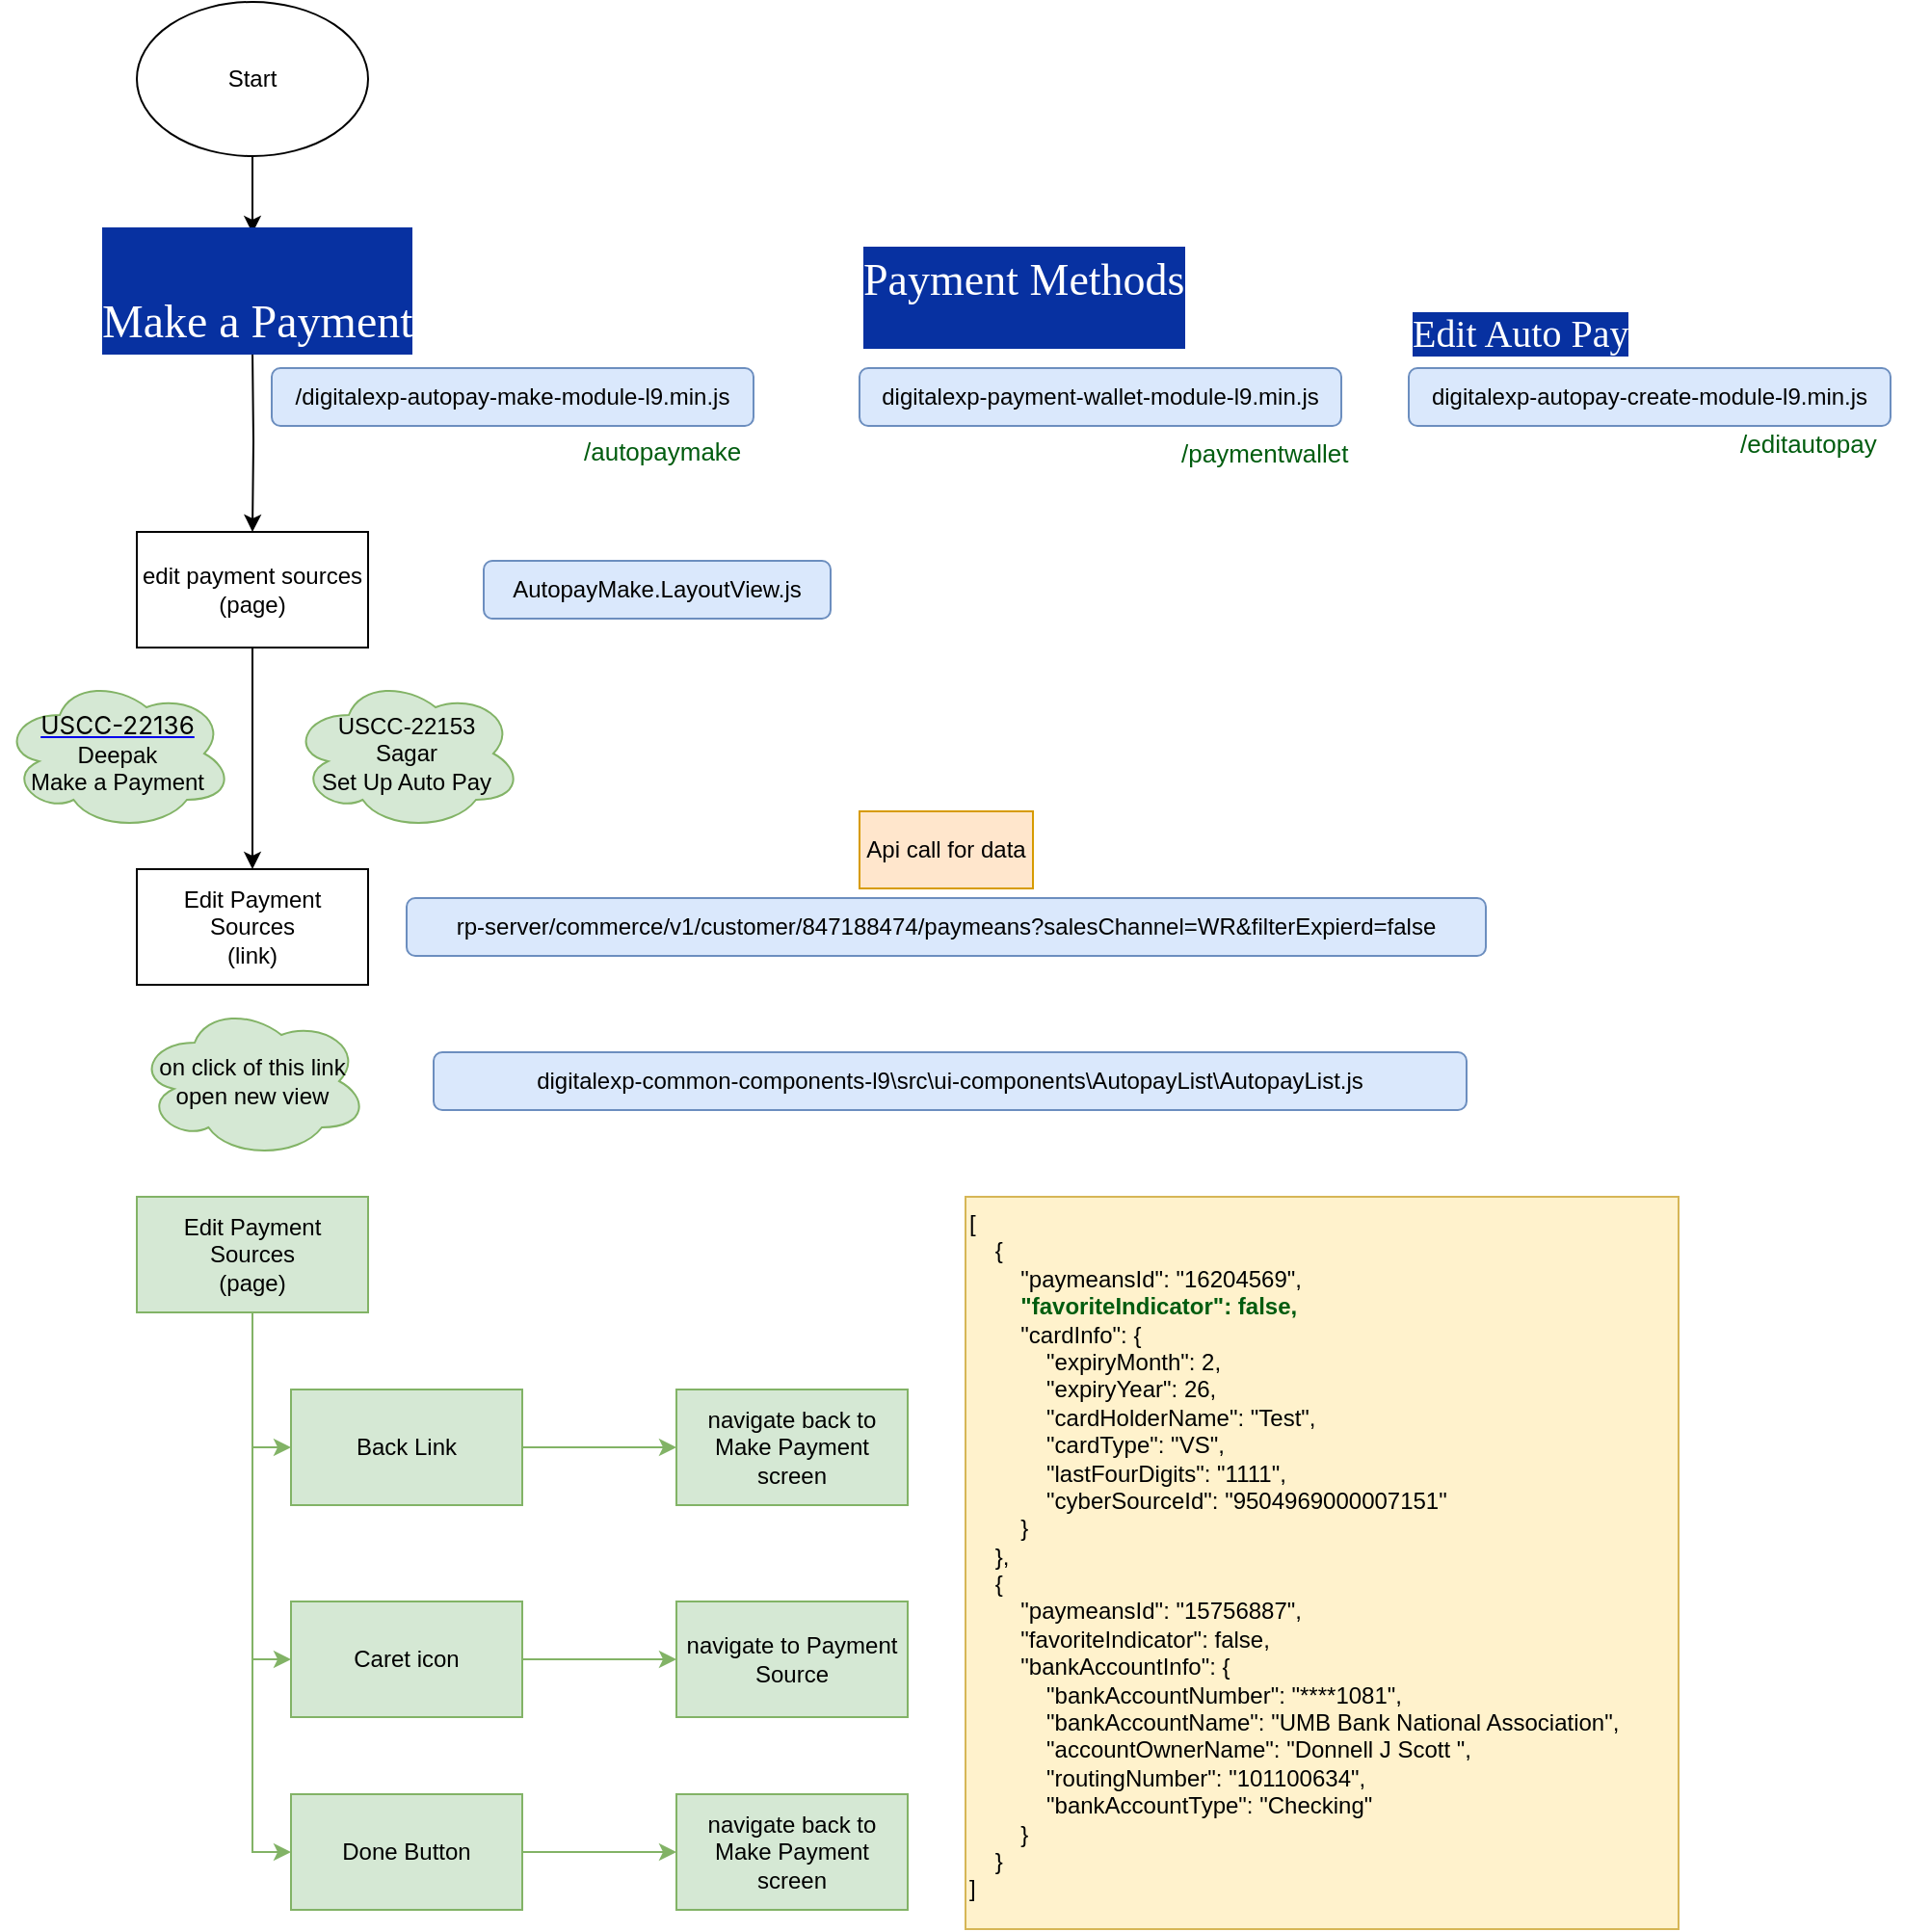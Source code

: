 <mxfile version="20.8.16" type="github">
  <diagram id="C5RBs43oDa-KdzZeNtuy" name="Page-1">
    <mxGraphModel dx="1434" dy="796" grid="1" gridSize="10" guides="1" tooltips="1" connect="1" arrows="1" fold="1" page="1" pageScale="1" pageWidth="827" pageHeight="1169" math="0" shadow="0">
      <root>
        <mxCell id="WIyWlLk6GJQsqaUBKTNV-0" />
        <mxCell id="WIyWlLk6GJQsqaUBKTNV-1" parent="WIyWlLk6GJQsqaUBKTNV-0" />
        <mxCell id="j67WnfkW41FYY-DcMpxh-2" value="" style="edgeStyle=orthogonalEdgeStyle;rounded=0;orthogonalLoop=1;jettySize=auto;html=1;" edge="1" parent="WIyWlLk6GJQsqaUBKTNV-1" source="j67WnfkW41FYY-DcMpxh-0">
          <mxGeometry relative="1" as="geometry">
            <mxPoint x="130" y="150" as="targetPoint" />
          </mxGeometry>
        </mxCell>
        <mxCell id="j67WnfkW41FYY-DcMpxh-0" value="Start" style="ellipse;whiteSpace=wrap;html=1;" vertex="1" parent="WIyWlLk6GJQsqaUBKTNV-1">
          <mxGeometry x="70" y="30" width="120" height="80" as="geometry" />
        </mxCell>
        <mxCell id="j67WnfkW41FYY-DcMpxh-4" value="" style="edgeStyle=orthogonalEdgeStyle;rounded=0;orthogonalLoop=1;jettySize=auto;html=1;" edge="1" parent="WIyWlLk6GJQsqaUBKTNV-1" target="j67WnfkW41FYY-DcMpxh-3">
          <mxGeometry relative="1" as="geometry">
            <mxPoint x="130" y="210" as="sourcePoint" />
          </mxGeometry>
        </mxCell>
        <mxCell id="j67WnfkW41FYY-DcMpxh-37" value="" style="edgeStyle=orthogonalEdgeStyle;rounded=0;orthogonalLoop=1;jettySize=auto;html=1;fontColor=#005C0F;" edge="1" parent="WIyWlLk6GJQsqaUBKTNV-1" source="j67WnfkW41FYY-DcMpxh-3" target="j67WnfkW41FYY-DcMpxh-5">
          <mxGeometry relative="1" as="geometry" />
        </mxCell>
        <mxCell id="j67WnfkW41FYY-DcMpxh-3" value="edit payment sources&lt;br&gt;(page)" style="whiteSpace=wrap;html=1;rounded=0;" vertex="1" parent="WIyWlLk6GJQsqaUBKTNV-1">
          <mxGeometry x="70" y="305" width="120" height="60" as="geometry" />
        </mxCell>
        <mxCell id="j67WnfkW41FYY-DcMpxh-5" value="Edit Payment Sources&lt;br&gt;(link)" style="whiteSpace=wrap;html=1;rounded=0;" vertex="1" parent="WIyWlLk6GJQsqaUBKTNV-1">
          <mxGeometry x="70" y="480" width="120" height="60" as="geometry" />
        </mxCell>
        <mxCell id="j67WnfkW41FYY-DcMpxh-11" value="/digitalexp-autopay-make-module-l9.min.js" style="rounded=1;whiteSpace=wrap;html=1;labelBackgroundColor=none;fillColor=#dae8fc;strokeColor=#6c8ebf;" vertex="1" parent="WIyWlLk6GJQsqaUBKTNV-1">
          <mxGeometry x="140" y="220" width="250" height="30" as="geometry" />
        </mxCell>
        <mxCell id="j67WnfkW41FYY-DcMpxh-12" value="AutopayMake.LayoutView.js" style="rounded=1;whiteSpace=wrap;html=1;labelBackgroundColor=none;fillColor=#dae8fc;strokeColor=#6c8ebf;" vertex="1" parent="WIyWlLk6GJQsqaUBKTNV-1">
          <mxGeometry x="250" y="320" width="180" height="30" as="geometry" />
        </mxCell>
        <mxCell id="j67WnfkW41FYY-DcMpxh-16" value="rp-server/commerce/v1/customer/847188474/paymeans?salesChannel=WR&amp;amp;filterExpierd=false" style="rounded=1;whiteSpace=wrap;html=1;labelBackgroundColor=none;fillColor=#dae8fc;strokeColor=#6c8ebf;" vertex="1" parent="WIyWlLk6GJQsqaUBKTNV-1">
          <mxGeometry x="210" y="495" width="560" height="30" as="geometry" />
        </mxCell>
        <mxCell id="j67WnfkW41FYY-DcMpxh-17" value="Api call for data" style="rounded=0;whiteSpace=wrap;html=1;labelBackgroundColor=none;fillColor=#ffe6cc;strokeColor=#d79b00;" vertex="1" parent="WIyWlLk6GJQsqaUBKTNV-1">
          <mxGeometry x="445" y="450" width="90" height="40" as="geometry" />
        </mxCell>
        <mxCell id="j67WnfkW41FYY-DcMpxh-18" value="on click of this link open new view" style="ellipse;shape=cloud;whiteSpace=wrap;html=1;rounded=0;labelBackgroundColor=none;fillColor=#d5e8d4;strokeColor=#82b366;" vertex="1" parent="WIyWlLk6GJQsqaUBKTNV-1">
          <mxGeometry x="70" y="550" width="120" height="80" as="geometry" />
        </mxCell>
        <mxCell id="j67WnfkW41FYY-DcMpxh-27" style="edgeStyle=orthogonalEdgeStyle;rounded=0;orthogonalLoop=1;jettySize=auto;html=1;fontColor=#050000;fillColor=#d5e8d4;strokeColor=#82b366;" edge="1" parent="WIyWlLk6GJQsqaUBKTNV-1" source="j67WnfkW41FYY-DcMpxh-19" target="j67WnfkW41FYY-DcMpxh-26">
          <mxGeometry relative="1" as="geometry">
            <Array as="points">
              <mxPoint x="130" y="990" />
            </Array>
          </mxGeometry>
        </mxCell>
        <mxCell id="j67WnfkW41FYY-DcMpxh-28" style="edgeStyle=orthogonalEdgeStyle;rounded=0;orthogonalLoop=1;jettySize=auto;html=1;entryX=0;entryY=0.5;entryDx=0;entryDy=0;fontColor=#050000;fillColor=#d5e8d4;strokeColor=#82b366;" edge="1" parent="WIyWlLk6GJQsqaUBKTNV-1" source="j67WnfkW41FYY-DcMpxh-19" target="j67WnfkW41FYY-DcMpxh-23">
          <mxGeometry relative="1" as="geometry" />
        </mxCell>
        <mxCell id="j67WnfkW41FYY-DcMpxh-29" style="edgeStyle=orthogonalEdgeStyle;rounded=0;orthogonalLoop=1;jettySize=auto;html=1;entryX=0;entryY=0.5;entryDx=0;entryDy=0;fontColor=#050000;fillColor=#d5e8d4;strokeColor=#82b366;" edge="1" parent="WIyWlLk6GJQsqaUBKTNV-1" source="j67WnfkW41FYY-DcMpxh-19" target="j67WnfkW41FYY-DcMpxh-25">
          <mxGeometry relative="1" as="geometry" />
        </mxCell>
        <mxCell id="j67WnfkW41FYY-DcMpxh-19" value="Edit Payment Sources&lt;br&gt;(page)" style="whiteSpace=wrap;html=1;rounded=0;fillColor=#d5e8d4;strokeColor=#82b366;" vertex="1" parent="WIyWlLk6GJQsqaUBKTNV-1">
          <mxGeometry x="70" y="650" width="120" height="60" as="geometry" />
        </mxCell>
        <mxCell id="j67WnfkW41FYY-DcMpxh-20" value="[&lt;br&gt;&amp;nbsp; &amp;nbsp; {&lt;br&gt;&amp;nbsp; &amp;nbsp; &amp;nbsp; &amp;nbsp; &quot;paymeansId&quot;: &quot;16204569&quot;,&lt;br&gt;&lt;b&gt;&lt;font color=&quot;#005c0f&quot;&gt;&amp;nbsp; &amp;nbsp; &amp;nbsp; &amp;nbsp; &quot;favoriteIndicator&quot;: false,&lt;br&gt;&lt;/font&gt;&lt;/b&gt;&amp;nbsp; &amp;nbsp; &amp;nbsp; &amp;nbsp; &quot;cardInfo&quot;: {&lt;br&gt;&amp;nbsp; &amp;nbsp; &amp;nbsp; &amp;nbsp; &amp;nbsp; &amp;nbsp; &quot;expiryMonth&quot;: 2,&lt;br&gt;&amp;nbsp; &amp;nbsp; &amp;nbsp; &amp;nbsp; &amp;nbsp; &amp;nbsp; &quot;expiryYear&quot;: 26,&lt;br&gt;&amp;nbsp; &amp;nbsp; &amp;nbsp; &amp;nbsp; &amp;nbsp; &amp;nbsp; &quot;cardHolderName&quot;: &quot;Test&quot;,&lt;br&gt;&amp;nbsp; &amp;nbsp; &amp;nbsp; &amp;nbsp; &amp;nbsp; &amp;nbsp; &quot;cardType&quot;: &quot;VS&quot;,&lt;br&gt;&amp;nbsp; &amp;nbsp; &amp;nbsp; &amp;nbsp; &amp;nbsp; &amp;nbsp; &quot;lastFourDigits&quot;: &quot;1111&quot;,&lt;br&gt;&amp;nbsp; &amp;nbsp; &amp;nbsp; &amp;nbsp; &amp;nbsp; &amp;nbsp; &quot;cyberSourceId&quot;: &quot;9504969000007151&quot;&lt;br&gt;&amp;nbsp; &amp;nbsp; &amp;nbsp; &amp;nbsp; }&lt;br&gt;&amp;nbsp; &amp;nbsp; },&lt;br&gt;&amp;nbsp; &amp;nbsp; {&lt;br&gt;&amp;nbsp; &amp;nbsp; &amp;nbsp; &amp;nbsp; &quot;paymeansId&quot;: &quot;15756887&quot;,&lt;br&gt;&amp;nbsp; &amp;nbsp; &amp;nbsp; &amp;nbsp; &quot;favoriteIndicator&quot;: false,&lt;br&gt;&amp;nbsp; &amp;nbsp; &amp;nbsp; &amp;nbsp; &quot;bankAccountInfo&quot;: {&lt;br&gt;&amp;nbsp; &amp;nbsp; &amp;nbsp; &amp;nbsp; &amp;nbsp; &amp;nbsp; &quot;bankAccountNumber&quot;: &quot;****1081&quot;,&lt;br&gt;&amp;nbsp; &amp;nbsp; &amp;nbsp; &amp;nbsp; &amp;nbsp; &amp;nbsp; &quot;bankAccountName&quot;: &quot;UMB Bank National Association&quot;,&lt;br&gt;&amp;nbsp; &amp;nbsp; &amp;nbsp; &amp;nbsp; &amp;nbsp; &amp;nbsp; &quot;accountOwnerName&quot;: &quot;Donnell J Scott &quot;,&lt;br&gt;&amp;nbsp; &amp;nbsp; &amp;nbsp; &amp;nbsp; &amp;nbsp; &amp;nbsp; &quot;routingNumber&quot;: &quot;101100634&quot;,&lt;br&gt;&amp;nbsp; &amp;nbsp; &amp;nbsp; &amp;nbsp; &amp;nbsp; &amp;nbsp; &quot;bankAccountType&quot;: &quot;Checking&quot;&lt;br&gt;&amp;nbsp; &amp;nbsp; &amp;nbsp; &amp;nbsp; }&lt;br&gt;&amp;nbsp; &amp;nbsp; }&lt;br&gt;]" style="text;whiteSpace=wrap;html=1;fillColor=#fff2cc;strokeColor=#d6b656;" vertex="1" parent="WIyWlLk6GJQsqaUBKTNV-1">
          <mxGeometry x="500" y="650" width="370" height="380" as="geometry" />
        </mxCell>
        <mxCell id="j67WnfkW41FYY-DcMpxh-22" value="digitalexp-common-components-l9\src\ui-components\AutopayList\AutopayList.js" style="rounded=1;whiteSpace=wrap;html=1;labelBackgroundColor=none;fillColor=#dae8fc;strokeColor=#6c8ebf;" vertex="1" parent="WIyWlLk6GJQsqaUBKTNV-1">
          <mxGeometry x="224" y="575" width="536" height="30" as="geometry" />
        </mxCell>
        <mxCell id="j67WnfkW41FYY-DcMpxh-31" value="" style="edgeStyle=orthogonalEdgeStyle;rounded=0;orthogonalLoop=1;jettySize=auto;html=1;fontColor=#050000;fillColor=#d5e8d4;strokeColor=#82b366;" edge="1" parent="WIyWlLk6GJQsqaUBKTNV-1" source="j67WnfkW41FYY-DcMpxh-23" target="j67WnfkW41FYY-DcMpxh-30">
          <mxGeometry relative="1" as="geometry" />
        </mxCell>
        <mxCell id="j67WnfkW41FYY-DcMpxh-23" value="Back Link" style="whiteSpace=wrap;html=1;rounded=0;fillColor=#d5e8d4;strokeColor=#82b366;" vertex="1" parent="WIyWlLk6GJQsqaUBKTNV-1">
          <mxGeometry x="150" y="750" width="120" height="60" as="geometry" />
        </mxCell>
        <mxCell id="j67WnfkW41FYY-DcMpxh-33" value="" style="edgeStyle=orthogonalEdgeStyle;rounded=0;orthogonalLoop=1;jettySize=auto;html=1;fontColor=#050000;fillColor=#d5e8d4;strokeColor=#82b366;" edge="1" parent="WIyWlLk6GJQsqaUBKTNV-1" source="j67WnfkW41FYY-DcMpxh-25" target="j67WnfkW41FYY-DcMpxh-32">
          <mxGeometry relative="1" as="geometry" />
        </mxCell>
        <mxCell id="j67WnfkW41FYY-DcMpxh-25" value="Caret icon" style="whiteSpace=wrap;html=1;rounded=0;fillColor=#d5e8d4;strokeColor=#82b366;" vertex="1" parent="WIyWlLk6GJQsqaUBKTNV-1">
          <mxGeometry x="150" y="860" width="120" height="60" as="geometry" />
        </mxCell>
        <mxCell id="j67WnfkW41FYY-DcMpxh-35" value="" style="edgeStyle=orthogonalEdgeStyle;rounded=0;orthogonalLoop=1;jettySize=auto;html=1;fontColor=#050000;fillColor=#d5e8d4;strokeColor=#82b366;" edge="1" parent="WIyWlLk6GJQsqaUBKTNV-1" source="j67WnfkW41FYY-DcMpxh-26" target="j67WnfkW41FYY-DcMpxh-34">
          <mxGeometry relative="1" as="geometry" />
        </mxCell>
        <mxCell id="j67WnfkW41FYY-DcMpxh-26" value="Done Button" style="whiteSpace=wrap;html=1;rounded=0;fillColor=#d5e8d4;strokeColor=#82b366;" vertex="1" parent="WIyWlLk6GJQsqaUBKTNV-1">
          <mxGeometry x="150" y="960" width="120" height="60" as="geometry" />
        </mxCell>
        <mxCell id="j67WnfkW41FYY-DcMpxh-30" value="navigate back to Make Payment screen" style="whiteSpace=wrap;html=1;rounded=0;fillColor=#d5e8d4;strokeColor=#82b366;" vertex="1" parent="WIyWlLk6GJQsqaUBKTNV-1">
          <mxGeometry x="350" y="750" width="120" height="60" as="geometry" />
        </mxCell>
        <mxCell id="j67WnfkW41FYY-DcMpxh-32" value="navigate to Payment Source" style="whiteSpace=wrap;html=1;rounded=0;fillColor=#d5e8d4;strokeColor=#82b366;" vertex="1" parent="WIyWlLk6GJQsqaUBKTNV-1">
          <mxGeometry x="350" y="860" width="120" height="60" as="geometry" />
        </mxCell>
        <mxCell id="j67WnfkW41FYY-DcMpxh-34" value="navigate back to Make Payment screen" style="whiteSpace=wrap;html=1;rounded=0;fillColor=#d5e8d4;strokeColor=#82b366;" vertex="1" parent="WIyWlLk6GJQsqaUBKTNV-1">
          <mxGeometry x="350" y="960" width="120" height="60" as="geometry" />
        </mxCell>
        <mxCell id="j67WnfkW41FYY-DcMpxh-36" value="USCC-22153&lt;br&gt;Sagar&lt;br&gt;Set Up Auto Pay&lt;br&gt;&lt;span style=&quot;font-size: 11.5pt; font-family: -apple-system;&quot;&gt;&lt;/span&gt;" style="ellipse;shape=cloud;whiteSpace=wrap;html=1;rounded=0;labelBackgroundColor=none;fillColor=#d5e8d4;strokeColor=#82b366;" vertex="1" parent="WIyWlLk6GJQsqaUBKTNV-1">
          <mxGeometry x="150" y="380" width="120" height="80" as="geometry" />
        </mxCell>
        <mxCell id="j67WnfkW41FYY-DcMpxh-38" value="&lt;span style=&quot;font-size: 13px; font-family: -apple-system;&quot;&gt;&lt;a href=&quot;https://deljira/browse/USCC-22136&quot;&gt;&lt;span style=&quot;color:black&quot;&gt;USCC-22136&lt;/span&gt;&lt;/a&gt;&lt;br&gt;&lt;/span&gt;Deepak&lt;br&gt;Make a Payment&lt;br&gt;&lt;span style=&quot;font-size: 11.5pt; font-family: -apple-system;&quot;&gt;&lt;/span&gt;" style="ellipse;shape=cloud;whiteSpace=wrap;html=1;rounded=0;labelBackgroundColor=none;fillColor=#d5e8d4;strokeColor=#82b366;" vertex="1" parent="WIyWlLk6GJQsqaUBKTNV-1">
          <mxGeometry y="380" width="120" height="80" as="geometry" />
        </mxCell>
        <mxCell id="j67WnfkW41FYY-DcMpxh-39" value="digitalexp-payment-wallet-module-l9.min.js" style="rounded=1;whiteSpace=wrap;html=1;labelBackgroundColor=none;fillColor=#dae8fc;strokeColor=#6c8ebf;" vertex="1" parent="WIyWlLk6GJQsqaUBKTNV-1">
          <mxGeometry x="445" y="220" width="250" height="30" as="geometry" />
        </mxCell>
        <mxCell id="j67WnfkW41FYY-DcMpxh-42" value="&lt;h1 style=&quot;box-sizing: border-box; -webkit-tap-highlight-color: rgba(0, 0, 0, 0); border: 0px; outline: 0px; vertical-align: baseline; background: rgb(7, 49, 161); margin: 0px; padding: 6px 0px 24px; -webkit-font-smoothing: antialiased; text-size-adjust: none; text-align: center; font-weight: normal; font-style: normal; line-height: 23px; font-variant-ligatures: normal; font-variant-caps: normal; letter-spacing: normal; orphans: 2; text-indent: 0px; text-transform: none; widows: 2; word-spacing: 0px; -webkit-text-stroke-width: 0px; text-decoration-thickness: initial; text-decoration-style: initial; text-decoration-color: initial; font-family: brandongrotesqueweb-bold !important; color: rgb(255, 255, 255) !important; display: flex !important; justify-content: center !important;&quot; data-automation-id=&quot;&quot; class=&quot;d-flex justify-content-center site-text-white payment-wallets-title&quot;&gt;&lt;font style=&quot;font-size: 23px;&quot;&gt;Payment Methods&lt;/font&gt;&lt;/h1&gt;" style="text;whiteSpace=wrap;html=1;fontSize=13;fontColor=#005C0F;" vertex="1" parent="WIyWlLk6GJQsqaUBKTNV-1">
          <mxGeometry x="445" y="150" width="210" height="70" as="geometry" />
        </mxCell>
        <mxCell id="j67WnfkW41FYY-DcMpxh-43" value="/editautopay" style="text;whiteSpace=wrap;html=1;fontSize=13;fontColor=#005C0F;" vertex="1" parent="WIyWlLk6GJQsqaUBKTNV-1">
          <mxGeometry x="900" y="245" width="100" height="40" as="geometry" />
        </mxCell>
        <mxCell id="j67WnfkW41FYY-DcMpxh-44" value="digitalexp-autopay-create-module-l9.min.js" style="rounded=1;whiteSpace=wrap;html=1;labelBackgroundColor=none;fillColor=#dae8fc;strokeColor=#6c8ebf;" vertex="1" parent="WIyWlLk6GJQsqaUBKTNV-1">
          <mxGeometry x="730" y="220" width="250" height="30" as="geometry" />
        </mxCell>
        <mxCell id="j67WnfkW41FYY-DcMpxh-45" value="&lt;h1 style=&quot;box-sizing: border-box; -webkit-tap-highlight-color: rgba(0, 0, 0, 0); border: 0px; outline: 0px; vertical-align: baseline; background: rgb(7, 49, 161); margin-right: 0px; margin-bottom: 0px; margin-left: 0px; padding: 0px; font-size: 20px; -webkit-font-smoothing: antialiased; text-size-adjust: none; font-weight: normal; font-style: normal; line-height: 23px; color: rgb(255, 255, 255); text-align: center; font-variant-ligatures: normal; font-variant-caps: normal; letter-spacing: normal; orphans: 2; text-indent: 0px; text-transform: none; widows: 2; word-spacing: 0px; -webkit-text-stroke-width: 0px; text-decoration-thickness: initial; text-decoration-style: initial; text-decoration-color: initial; margin-top: 1.5rem !important; font-family: brandongrotesqueweb-bold !important;&quot; data-automation-id=&quot;auto_payment_page&quot; class=&quot;autopayedit-header-title m-t-md&quot;&gt;Edit Auto Pay&lt;/h1&gt;" style="text;whiteSpace=wrap;html=1;fontSize=13;fontColor=#005C0F;" vertex="1" parent="WIyWlLk6GJQsqaUBKTNV-1">
          <mxGeometry x="730" y="160" width="150" height="70" as="geometry" />
        </mxCell>
        <mxCell id="j67WnfkW41FYY-DcMpxh-46" value="&lt;h1 style=&quot;box-sizing: border-box; -webkit-tap-highlight-color: rgba(0, 0, 0, 0); border: 0px; outline: 0px; vertical-align: baseline; background: rgb(7, 49, 161); margin: 0px; padding: 32px 0px 0px; font-size: 24px; -webkit-font-smoothing: antialiased; text-size-adjust: none; text-align: center; font-weight: normal; font-style: normal; line-height: 34px; font-variant-ligatures: normal; font-variant-caps: normal; letter-spacing: normal; orphans: 2; text-indent: 0px; text-transform: none; widows: 2; word-spacing: 0px; -webkit-text-stroke-width: 0px; text-decoration-thickness: initial; text-decoration-style: initial; text-decoration-color: initial; font-family: brandongrotesqueweb-bold !important; color: rgb(255, 255, 255) !important;&quot; data-automation-id=&quot;autopayMake_title_makeAPayment&quot; class=&quot;site-text-white text-center font-24 p-t-md&quot;&gt;&lt;span style=&quot;box-sizing: border-box; -webkit-tap-highlight-color: rgba(0, 0, 0, 0); border: 0px; outline: 0px; vertical-align: baseline; background: transparent; margin: 0px; padding: 0px; -webkit-font-smoothing: antialiased; text-size-adjust: none;&quot;&gt;Make a Payment&lt;/span&gt;&lt;/h1&gt;" style="text;whiteSpace=wrap;html=1;fontSize=23;fontColor=#005C0F;" vertex="1" parent="WIyWlLk6GJQsqaUBKTNV-1">
          <mxGeometry x="50" y="140" width="190" height="90" as="geometry" />
        </mxCell>
        <mxCell id="j67WnfkW41FYY-DcMpxh-47" value="&lt;font style=&quot;font-size: 13px;&quot;&gt;/autopaymake&lt;/font&gt;" style="text;whiteSpace=wrap;html=1;fontSize=23;fontColor=#005C0F;" vertex="1" parent="WIyWlLk6GJQsqaUBKTNV-1">
          <mxGeometry x="300" y="240" width="180" height="50" as="geometry" />
        </mxCell>
        <mxCell id="j67WnfkW41FYY-DcMpxh-48" value="/paymentwallet" style="text;whiteSpace=wrap;html=1;fontSize=13;fontColor=#005C0F;" vertex="1" parent="WIyWlLk6GJQsqaUBKTNV-1">
          <mxGeometry x="610" y="250" width="120" height="40" as="geometry" />
        </mxCell>
      </root>
    </mxGraphModel>
  </diagram>
</mxfile>
